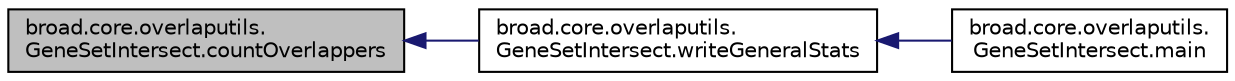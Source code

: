 digraph "broad.core.overlaputils.GeneSetIntersect.countOverlappers"
{
  edge [fontname="Helvetica",fontsize="10",labelfontname="Helvetica",labelfontsize="10"];
  node [fontname="Helvetica",fontsize="10",shape=record];
  rankdir="LR";
  Node1 [label="broad.core.overlaputils.\lGeneSetIntersect.countOverlappers",height=0.2,width=0.4,color="black", fillcolor="grey75", style="filled" fontcolor="black"];
  Node1 -> Node2 [dir="back",color="midnightblue",fontsize="10",style="solid"];
  Node2 [label="broad.core.overlaputils.\lGeneSetIntersect.writeGeneralStats",height=0.2,width=0.4,color="black", fillcolor="white", style="filled",URL="$classbroad_1_1core_1_1overlaputils_1_1_gene_set_intersect.html#aa8943bc443c29e9d8ea16802818cdf0a"];
  Node2 -> Node3 [dir="back",color="midnightblue",fontsize="10",style="solid"];
  Node3 [label="broad.core.overlaputils.\lGeneSetIntersect.main",height=0.2,width=0.4,color="black", fillcolor="white", style="filled",URL="$classbroad_1_1core_1_1overlaputils_1_1_gene_set_intersect.html#a033cf8b0d21c5945f316db8edbf9d1e7"];
}
